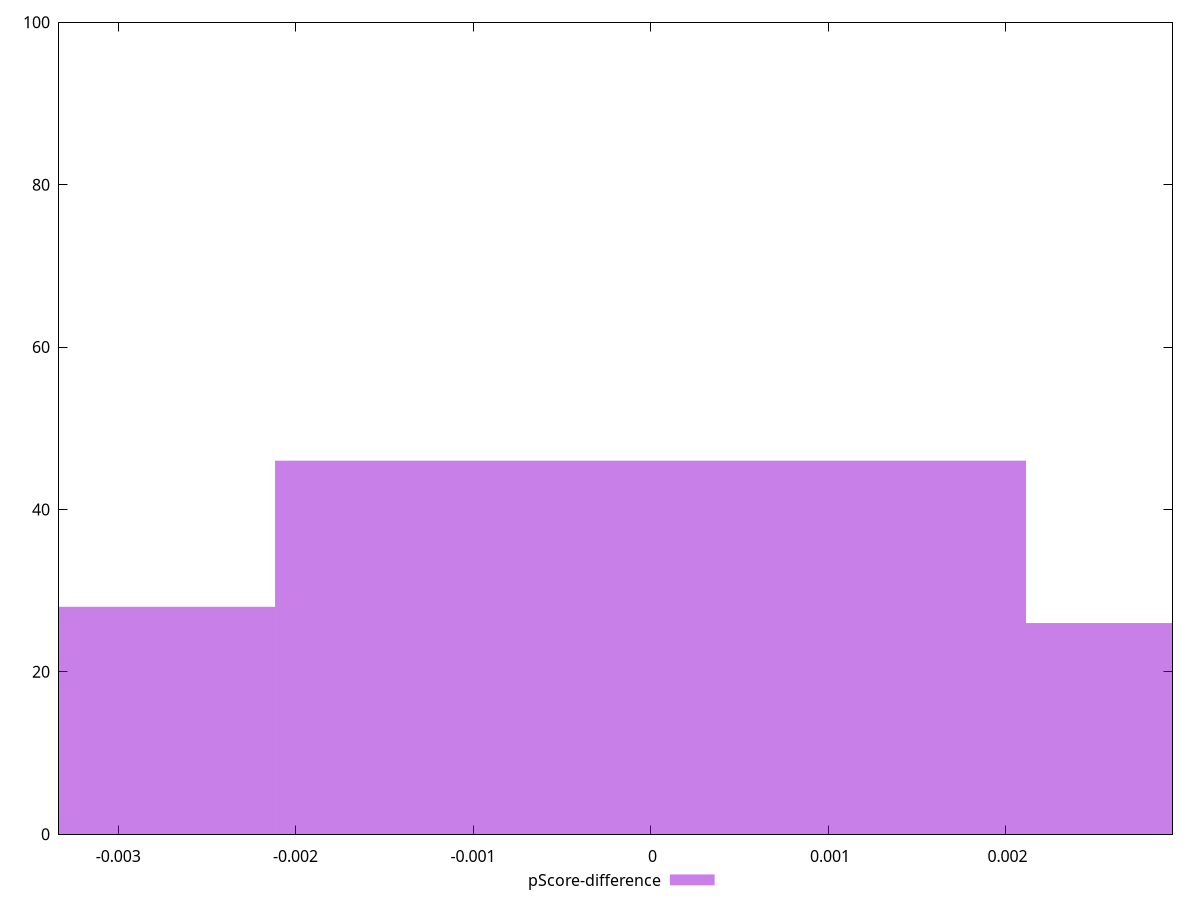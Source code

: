 reset

$pScoreDifference <<EOF
0.004231739188382796 26
0 46
-0.004231739188382796 28
EOF

set key outside below
set boxwidth 0.004231739188382796
set xrange [-0.0033333333333332993:0.002941176470588225]
set yrange [0:100]
set trange [0:100]
set style fill transparent solid 0.5 noborder
set terminal svg size 640, 490 enhanced background rgb 'white'
set output "reports/report_00032_2021-02-25T10-28-15.087Z/uses-http2/samples/agenda/pScore-difference/histogram.svg"

plot $pScoreDifference title "pScore-difference" with boxes

reset
